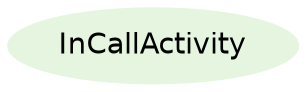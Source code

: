 digraph {
fontname="Helvetica";
node[style=filled, fontname="Helvetica", colorscheme=greens3, color=1];
InCallActivity;
}